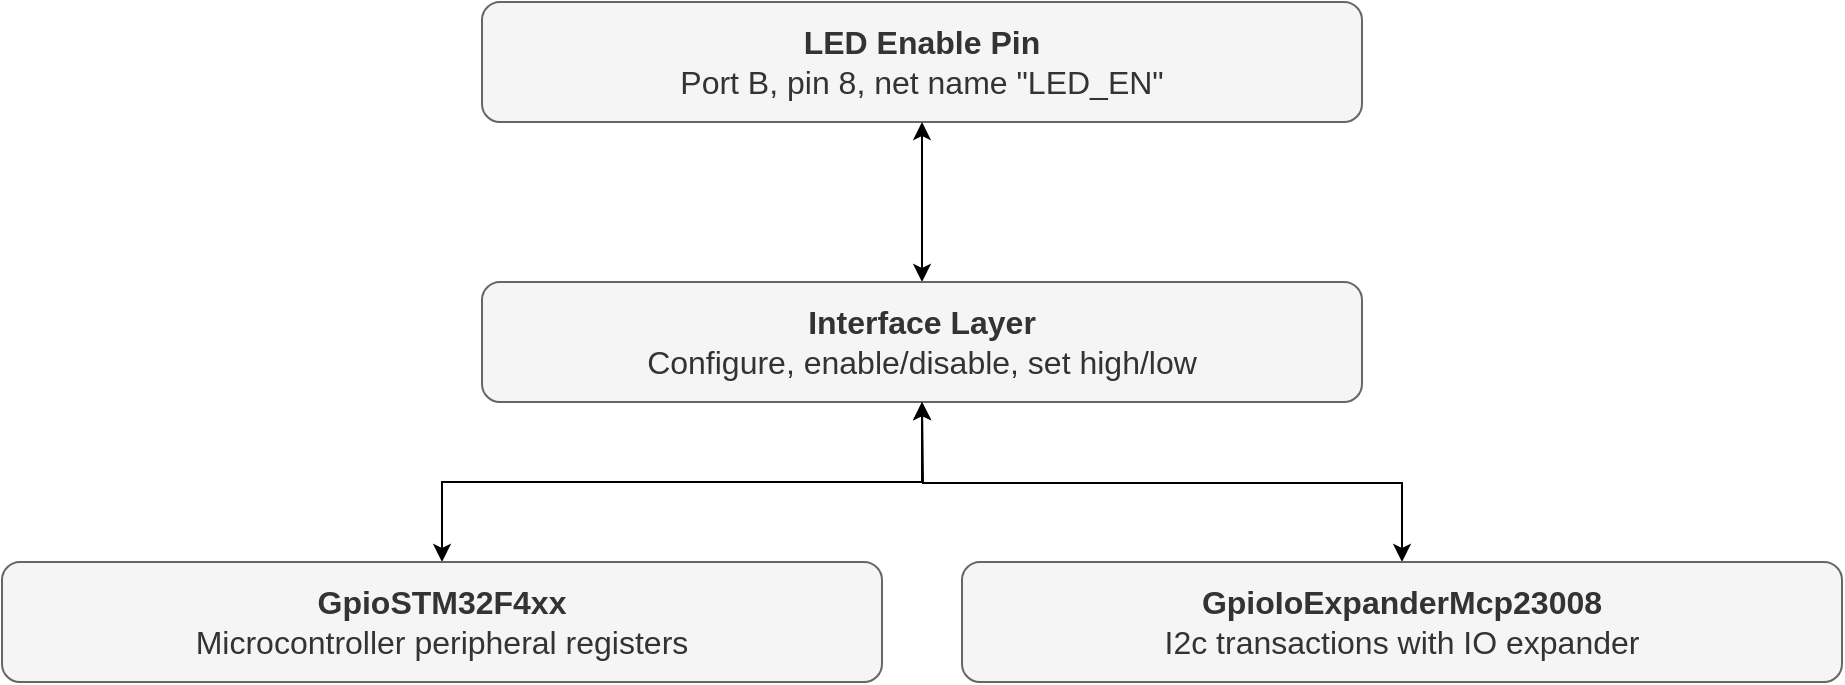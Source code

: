 <mxfile version="12.9.9" type="device"><diagram id="U2-rYpqtUnOnPeTDDvCR" name="Page-1"><mxGraphModel dx="629" dy="772" grid="1" gridSize="10" guides="1" tooltips="1" connect="1" arrows="1" fold="1" page="1" pageScale="1" pageWidth="1400" pageHeight="850" math="0" shadow="0"><root><mxCell id="0"/><mxCell id="1" parent="0"/><mxCell id="mFmspiaXuaklcuCKVrFl-1" value="LED Enable Pin&lt;br&gt;&lt;span style=&quot;font-weight: normal&quot;&gt;Port B, pin 8, net name &quot;LED_EN&quot;&lt;/span&gt;" style="rounded=1;whiteSpace=wrap;html=1;fontStyle=1;fontSize=16;fillColor=#f5f5f5;strokeColor=#666666;fontColor=#333333;" vertex="1" parent="1"><mxGeometry x="480" y="40" width="440" height="60" as="geometry"/></mxCell><mxCell id="mFmspiaXuaklcuCKVrFl-31" style="edgeStyle=orthogonalEdgeStyle;rounded=0;orthogonalLoop=1;jettySize=auto;html=1;exitX=0.5;exitY=0;exitDx=0;exitDy=0;entryX=0.5;entryY=1;entryDx=0;entryDy=0;startArrow=classic;startFill=1;endArrow=classic;endFill=1;fillColor=#ffffff;fontSize=14;" edge="1" parent="1" source="mFmspiaXuaklcuCKVrFl-2" target="mFmspiaXuaklcuCKVrFl-1"><mxGeometry relative="1" as="geometry"/></mxCell><mxCell id="mFmspiaXuaklcuCKVrFl-2" value="Interface Layer&lt;br&gt;&lt;span style=&quot;font-weight: normal&quot;&gt;Configure, enable/disable, set high/low&lt;/span&gt;" style="rounded=1;whiteSpace=wrap;html=1;fontStyle=1;fontSize=16;fillColor=#f5f5f5;strokeColor=#666666;fontColor=#333333;" vertex="1" parent="1"><mxGeometry x="480" y="180" width="440" height="60" as="geometry"/></mxCell><mxCell id="mFmspiaXuaklcuCKVrFl-29" style="edgeStyle=orthogonalEdgeStyle;rounded=0;orthogonalLoop=1;jettySize=auto;html=1;exitX=0.5;exitY=0;exitDx=0;exitDy=0;entryX=0.5;entryY=1;entryDx=0;entryDy=0;startArrow=classic;startFill=1;endArrow=classic;endFill=1;fillColor=#ffffff;fontSize=14;" edge="1" parent="1" source="mFmspiaXuaklcuCKVrFl-3" target="mFmspiaXuaklcuCKVrFl-2"><mxGeometry relative="1" as="geometry"/></mxCell><mxCell id="mFmspiaXuaklcuCKVrFl-3" value="GpioSTM32F4xx&lt;br&gt;&lt;span style=&quot;font-weight: normal&quot;&gt;Microcontroller peripheral registers&lt;/span&gt;" style="rounded=1;whiteSpace=wrap;html=1;fontStyle=1;fontSize=16;fillColor=#f5f5f5;strokeColor=#666666;fontColor=#333333;" vertex="1" parent="1"><mxGeometry x="240" y="320" width="440" height="60" as="geometry"/></mxCell><mxCell id="mFmspiaXuaklcuCKVrFl-30" style="edgeStyle=orthogonalEdgeStyle;rounded=0;orthogonalLoop=1;jettySize=auto;html=1;exitX=0.5;exitY=0;exitDx=0;exitDy=0;startArrow=classic;startFill=1;endArrow=classic;endFill=1;fillColor=#ffffff;fontSize=14;" edge="1" parent="1" source="mFmspiaXuaklcuCKVrFl-28"><mxGeometry relative="1" as="geometry"><mxPoint x="700" y="240" as="targetPoint"/></mxGeometry></mxCell><mxCell id="mFmspiaXuaklcuCKVrFl-28" value="GpioIoExpanderMcp23008&lt;br&gt;&lt;span style=&quot;font-weight: normal&quot;&gt;I2c transactions with IO expander&lt;/span&gt;" style="rounded=1;whiteSpace=wrap;html=1;fontStyle=1;fontSize=16;fillColor=#f5f5f5;strokeColor=#666666;fontColor=#333333;" vertex="1" parent="1"><mxGeometry x="720" y="320" width="440" height="60" as="geometry"/></mxCell></root></mxGraphModel></diagram></mxfile>